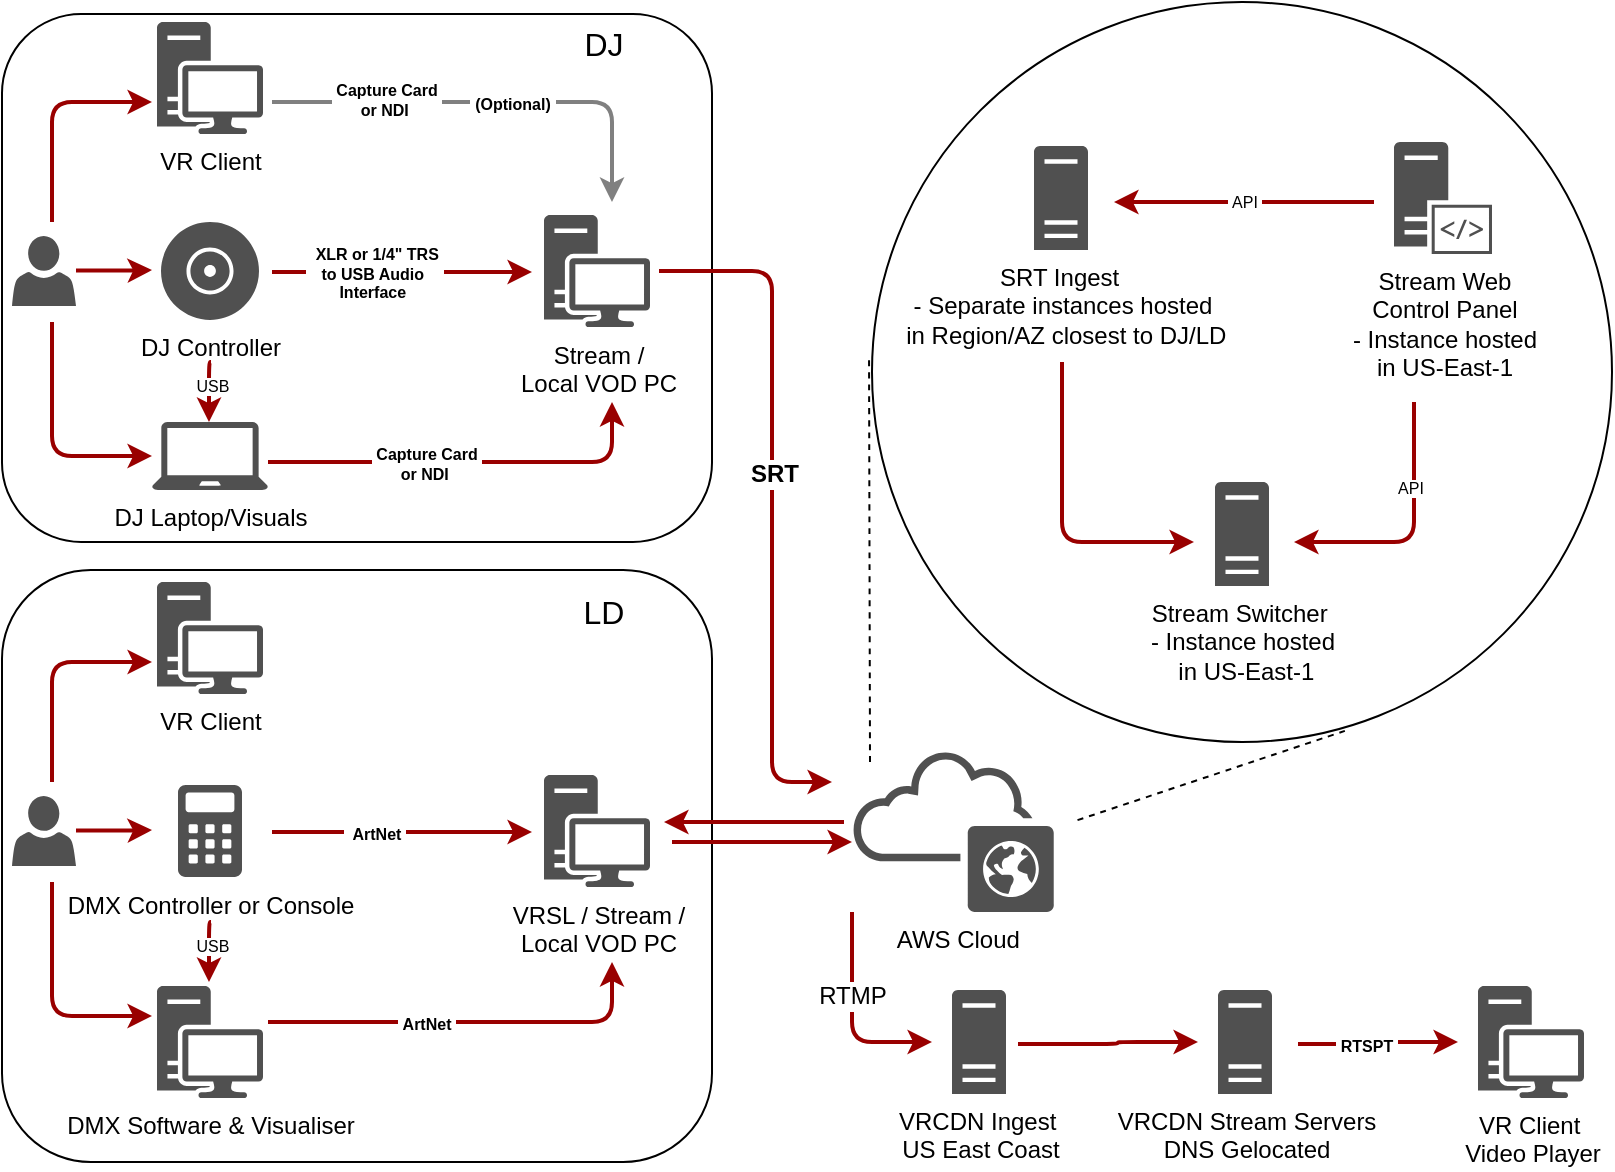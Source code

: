 <mxfile version="24.7.6">
  <diagram name="Page-1" id="c7558073-3199-34d8-9f00-42111426c3f3">
    <mxGraphModel dx="1102" dy="573" grid="1" gridSize="10" guides="1" tooltips="1" connect="1" arrows="1" fold="1" page="1" pageScale="1" pageWidth="826" pageHeight="1169" background="none" math="0" shadow="0">
      <root>
        <mxCell id="0" />
        <mxCell id="1" parent="0" />
        <mxCell id="5zzfdvalp0ISnl_wuwMz-143" value="" style="ellipse;whiteSpace=wrap;html=1;aspect=fixed;" vertex="1" parent="1">
          <mxGeometry x="450" y="10" width="370" height="370" as="geometry" />
        </mxCell>
        <mxCell id="5zzfdvalp0ISnl_wuwMz-177" value="" style="rounded=1;whiteSpace=wrap;html=1;" vertex="1" parent="1">
          <mxGeometry x="15" y="294" width="355" height="296" as="geometry" />
        </mxCell>
        <mxCell id="5zzfdvalp0ISnl_wuwMz-176" value="" style="rounded=1;whiteSpace=wrap;html=1;" vertex="1" parent="1">
          <mxGeometry x="15" y="16" width="355" height="264" as="geometry" />
        </mxCell>
        <mxCell id="65" value="" style="edgeStyle=elbowEdgeStyle;elbow=horizontal;strokeColor=#808080;strokeWidth=2" parent="1" edge="1">
          <mxGeometry width="100" height="100" relative="1" as="geometry">
            <mxPoint x="150" y="60" as="sourcePoint" />
            <mxPoint x="320" y="110" as="targetPoint" />
            <Array as="points">
              <mxPoint x="320" y="60" />
            </Array>
          </mxGeometry>
        </mxCell>
        <mxCell id="5zzfdvalp0ISnl_wuwMz-123" value="&lt;div&gt;&lt;b&gt;&amp;nbsp;Capture Card&amp;nbsp;&lt;/b&gt;&lt;/div&gt;&lt;div&gt;&lt;b&gt;or NDI&amp;nbsp; &lt;/b&gt;&lt;/div&gt;" style="edgeLabel;html=1;align=center;verticalAlign=middle;resizable=0;points=[];fontSize=8;" vertex="1" connectable="0" parent="65">
          <mxGeometry x="-0.487" y="1" relative="1" as="geometry">
            <mxPoint as="offset" />
          </mxGeometry>
        </mxCell>
        <mxCell id="5zzfdvalp0ISnl_wuwMz-138" value="&amp;nbsp;(Optional)&amp;nbsp; " style="edgeLabel;html=1;align=center;verticalAlign=middle;resizable=0;points=[];fontSize=8;fontStyle=1" vertex="1" connectable="0" parent="65">
          <mxGeometry x="0.09" y="-1" relative="1" as="geometry">
            <mxPoint as="offset" />
          </mxGeometry>
        </mxCell>
        <mxCell id="5zzfdvalp0ISnl_wuwMz-98" value="&lt;div&gt;&amp;nbsp;AWS Cloud&lt;br&gt;&lt;/div&gt;" style="sketch=0;pointerEvents=1;shadow=0;dashed=0;html=1;strokeColor=none;fillColor=#505050;labelPosition=center;verticalLabelPosition=bottom;outlineConnect=0;verticalAlign=top;align=center;shape=mxgraph.office.clouds.public_cloud;" vertex="1" parent="1">
          <mxGeometry x="440" y="384" width="101" height="81" as="geometry" />
        </mxCell>
        <mxCell id="5zzfdvalp0ISnl_wuwMz-101" value="VR Client" style="sketch=0;pointerEvents=1;shadow=0;dashed=0;html=1;strokeColor=none;fillColor=#505050;labelPosition=center;verticalLabelPosition=bottom;verticalAlign=top;outlineConnect=0;align=center;shape=mxgraph.office.devices.workstation;" vertex="1" parent="1">
          <mxGeometry x="92.5" y="20" width="53" height="56" as="geometry" />
        </mxCell>
        <mxCell id="5zzfdvalp0ISnl_wuwMz-102" value="" style="sketch=0;pointerEvents=1;shadow=0;dashed=0;html=1;strokeColor=none;fillColor=#505050;labelPosition=center;verticalLabelPosition=bottom;verticalAlign=top;outlineConnect=0;align=center;shape=mxgraph.office.users.user;" vertex="1" parent="1">
          <mxGeometry x="20" y="127" width="32" height="35" as="geometry" />
        </mxCell>
        <mxCell id="5zzfdvalp0ISnl_wuwMz-110" value="&lt;div&gt;DJ Laptop/Visuals&lt;/div&gt;" style="sketch=0;pointerEvents=1;shadow=0;dashed=0;html=1;strokeColor=none;fillColor=#505050;labelPosition=center;verticalLabelPosition=bottom;verticalAlign=top;outlineConnect=0;align=center;shape=mxgraph.office.devices.laptop;" vertex="1" parent="1">
          <mxGeometry x="90" y="220" width="58" height="34" as="geometry" />
        </mxCell>
        <mxCell id="5zzfdvalp0ISnl_wuwMz-121" value="" style="edgeStyle=elbowEdgeStyle;elbow=horizontal;strokeColor=#990000;strokeWidth=2" edge="1" parent="1">
          <mxGeometry width="100" height="100" relative="1" as="geometry">
            <mxPoint x="148" y="240" as="sourcePoint" />
            <mxPoint x="320" y="210" as="targetPoint" />
            <Array as="points">
              <mxPoint x="320" y="230" />
            </Array>
          </mxGeometry>
        </mxCell>
        <mxCell id="5zzfdvalp0ISnl_wuwMz-122" value="&lt;div&gt;&lt;b&gt;&amp;nbsp;Capture Card&amp;nbsp;&lt;/b&gt;&lt;/div&gt;&lt;div&gt;&lt;b&gt;or NDI&amp;nbsp; &lt;/b&gt;&lt;/div&gt;" style="edgeLabel;html=1;align=center;verticalAlign=middle;resizable=0;points=[];fontSize=8;" vertex="1" connectable="0" parent="5zzfdvalp0ISnl_wuwMz-121">
          <mxGeometry x="-0.218" y="-1" relative="1" as="geometry">
            <mxPoint as="offset" />
          </mxGeometry>
        </mxCell>
        <mxCell id="5zzfdvalp0ISnl_wuwMz-124" value="" style="edgeStyle=elbowEdgeStyle;elbow=horizontal;strokeColor=#990000;strokeWidth=2" edge="1" parent="1">
          <mxGeometry width="100" height="100" relative="1" as="geometry">
            <mxPoint x="150" y="145" as="sourcePoint" />
            <mxPoint x="280" y="145" as="targetPoint" />
            <Array as="points">
              <mxPoint x="230" y="250" />
            </Array>
          </mxGeometry>
        </mxCell>
        <mxCell id="5zzfdvalp0ISnl_wuwMz-125" value="&lt;div&gt;&lt;b&gt;&amp;nbsp; XLR or 1/4&quot; TRS&amp;nbsp;&lt;/b&gt;&lt;/div&gt;&lt;div&gt;&lt;b&gt;to USB Audio&amp;nbsp;&lt;/b&gt;&lt;/div&gt;&lt;div&gt;&lt;b&gt;Interface&amp;nbsp; &lt;br&gt;&lt;/b&gt;&lt;/div&gt;" style="edgeLabel;html=1;align=center;verticalAlign=middle;resizable=0;points=[];fontSize=8;" vertex="1" connectable="0" parent="5zzfdvalp0ISnl_wuwMz-124">
          <mxGeometry x="-0.218" y="-1" relative="1" as="geometry">
            <mxPoint as="offset" />
          </mxGeometry>
        </mxCell>
        <mxCell id="5zzfdvalp0ISnl_wuwMz-126" value="" style="edgeStyle=elbowEdgeStyle;elbow=horizontal;strokeColor=#990000;strokeWidth=2" edge="1" parent="1">
          <mxGeometry width="100" height="100" relative="1" as="geometry">
            <mxPoint x="40" y="120" as="sourcePoint" />
            <mxPoint x="90" y="60" as="targetPoint" />
            <Array as="points">
              <mxPoint x="40" y="60" />
            </Array>
          </mxGeometry>
        </mxCell>
        <mxCell id="5zzfdvalp0ISnl_wuwMz-128" value="" style="edgeStyle=elbowEdgeStyle;elbow=horizontal;strokeColor=#990000;strokeWidth=2" edge="1" parent="1" target="5zzfdvalp0ISnl_wuwMz-110">
          <mxGeometry width="100" height="100" relative="1" as="geometry">
            <mxPoint x="40" y="170" as="sourcePoint" />
            <mxPoint x="105" y="232.5" as="targetPoint" />
            <Array as="points">
              <mxPoint x="40" y="237" />
            </Array>
          </mxGeometry>
        </mxCell>
        <mxCell id="5zzfdvalp0ISnl_wuwMz-129" value="" style="edgeStyle=elbowEdgeStyle;elbow=horizontal;strokeColor=#990000;strokeWidth=2" edge="1" parent="1">
          <mxGeometry width="100" height="100" relative="1" as="geometry">
            <mxPoint x="52" y="144.26" as="sourcePoint" />
            <mxPoint x="90" y="144" as="targetPoint" />
            <Array as="points">
              <mxPoint x="80" y="144.26" />
            </Array>
          </mxGeometry>
        </mxCell>
        <mxCell id="5zzfdvalp0ISnl_wuwMz-97" value="Stream / &lt;br&gt;Local VOD PC" style="sketch=0;pointerEvents=1;shadow=0;dashed=0;html=1;strokeColor=none;fillColor=#505050;labelPosition=center;verticalLabelPosition=bottom;verticalAlign=top;outlineConnect=0;align=center;shape=mxgraph.office.devices.workstation;" vertex="1" parent="1">
          <mxGeometry x="286" y="116.5" width="53" height="56" as="geometry" />
        </mxCell>
        <mxCell id="5zzfdvalp0ISnl_wuwMz-96" value="&lt;div&gt;DJ Controller&lt;/div&gt;" style="sketch=0;pointerEvents=1;shadow=0;dashed=0;html=1;strokeColor=none;fillColor=#505050;labelPosition=center;verticalLabelPosition=bottom;verticalAlign=top;outlineConnect=0;align=center;shape=mxgraph.office.devices.cd_dvd;" vertex="1" parent="1">
          <mxGeometry x="94.5" y="120" width="49" height="49" as="geometry" />
        </mxCell>
        <mxCell id="5zzfdvalp0ISnl_wuwMz-130" value="" style="edgeStyle=elbowEdgeStyle;elbow=horizontal;strokeColor=#990000;strokeWidth=2" edge="1" parent="1">
          <mxGeometry width="100" height="100" relative="1" as="geometry">
            <mxPoint x="343.5" y="144.52" as="sourcePoint" />
            <mxPoint x="430" y="400" as="targetPoint" />
            <Array as="points">
              <mxPoint x="400" y="270" />
            </Array>
          </mxGeometry>
        </mxCell>
        <mxCell id="5zzfdvalp0ISnl_wuwMz-137" value="&amp;nbsp;SRT&amp;nbsp; " style="edgeLabel;html=1;align=center;verticalAlign=middle;resizable=0;points=[];fontSize=12;fontStyle=1" vertex="1" connectable="0" parent="5zzfdvalp0ISnl_wuwMz-130">
          <mxGeometry x="-0.078" y="1" relative="1" as="geometry">
            <mxPoint as="offset" />
          </mxGeometry>
        </mxCell>
        <mxCell id="5zzfdvalp0ISnl_wuwMz-135" value="" style="edgeStyle=elbowEdgeStyle;elbow=horizontal;strokeColor=#990000;strokeWidth=2" edge="1" parent="1" target="5zzfdvalp0ISnl_wuwMz-110">
          <mxGeometry width="100" height="100" relative="1" as="geometry">
            <mxPoint x="119.5" y="190" as="sourcePoint" />
            <mxPoint x="119" y="210" as="targetPoint" />
            <Array as="points">
              <mxPoint x="118.5" y="190" />
            </Array>
          </mxGeometry>
        </mxCell>
        <mxCell id="5zzfdvalp0ISnl_wuwMz-136" value="USB" style="edgeLabel;html=1;align=center;verticalAlign=middle;resizable=0;points=[];fontSize=8;" vertex="1" connectable="0" parent="5zzfdvalp0ISnl_wuwMz-135">
          <mxGeometry x="-0.146" y="1" relative="1" as="geometry">
            <mxPoint as="offset" />
          </mxGeometry>
        </mxCell>
        <mxCell id="5zzfdvalp0ISnl_wuwMz-144" value="" style="endArrow=none;dashed=1;html=1;rounded=0;fontSize=12;startSize=8;endSize=8;curved=1;entryX=-0.004;entryY=0.477;entryDx=0;entryDy=0;entryPerimeter=0;" edge="1" parent="1" target="5zzfdvalp0ISnl_wuwMz-143">
          <mxGeometry width="50" height="50" relative="1" as="geometry">
            <mxPoint x="449" y="390" as="sourcePoint" />
            <mxPoint x="450" y="320" as="targetPoint" />
          </mxGeometry>
        </mxCell>
        <mxCell id="5zzfdvalp0ISnl_wuwMz-145" value="" style="endArrow=none;dashed=1;html=1;rounded=0;fontSize=12;startSize=8;endSize=8;curved=1;exitX=0.639;exitY=0.985;exitDx=0;exitDy=0;exitPerimeter=0;" edge="1" parent="1" source="5zzfdvalp0ISnl_wuwMz-143">
          <mxGeometry width="50" height="50" relative="1" as="geometry">
            <mxPoint x="783.41" y="356.17" as="sourcePoint" />
            <mxPoint x="550" y="420" as="targetPoint" />
          </mxGeometry>
        </mxCell>
        <mxCell id="5zzfdvalp0ISnl_wuwMz-99" value="&lt;div&gt;Stream Web&lt;/div&gt;&lt;div&gt;Control Panel&lt;br&gt;- Instance hosted&lt;br&gt;in US-East-1&lt;br&gt;&lt;/div&gt;" style="sketch=0;pointerEvents=1;shadow=0;dashed=0;html=1;strokeColor=none;fillColor=#505050;labelPosition=center;verticalLabelPosition=bottom;verticalAlign=top;outlineConnect=0;align=center;shape=mxgraph.office.servers.server_side_code;" vertex="1" parent="1">
          <mxGeometry x="711" y="80" width="49" height="56" as="geometry" />
        </mxCell>
        <mxCell id="5zzfdvalp0ISnl_wuwMz-100" value="&lt;div&gt;SRT Ingest&amp;nbsp;&lt;/div&gt;&lt;div&gt;- Separate instances hosted&lt;/div&gt;&lt;div&gt;&amp;nbsp;in Region/AZ closest to DJ/LD&lt;/div&gt;" style="sketch=0;pointerEvents=1;shadow=0;dashed=0;html=1;strokeColor=none;fillColor=#505050;labelPosition=center;verticalLabelPosition=bottom;verticalAlign=top;outlineConnect=0;align=center;shape=mxgraph.office.servers.server_generic;" vertex="1" parent="1">
          <mxGeometry x="531" y="82" width="27" height="52" as="geometry" />
        </mxCell>
        <mxCell id="5zzfdvalp0ISnl_wuwMz-146" value="&lt;div&gt;Stream Switcher&amp;nbsp;&lt;/div&gt;&lt;div&gt;- Instance hosted&lt;/div&gt;&lt;div&gt;&amp;nbsp;in US-East-1&lt;/div&gt;" style="sketch=0;pointerEvents=1;shadow=0;dashed=0;html=1;strokeColor=none;fillColor=#505050;labelPosition=center;verticalLabelPosition=bottom;verticalAlign=top;outlineConnect=0;align=center;shape=mxgraph.office.servers.server_generic;" vertex="1" parent="1">
          <mxGeometry x="621.5" y="250" width="27" height="52" as="geometry" />
        </mxCell>
        <mxCell id="5zzfdvalp0ISnl_wuwMz-147" value="" style="edgeStyle=elbowEdgeStyle;elbow=horizontal;strokeColor=#990000;strokeWidth=2" edge="1" parent="1">
          <mxGeometry width="100" height="100" relative="1" as="geometry">
            <mxPoint x="545" y="190" as="sourcePoint" />
            <mxPoint x="611" y="280" as="targetPoint" />
            <Array as="points">
              <mxPoint x="545" y="190" />
            </Array>
          </mxGeometry>
        </mxCell>
        <mxCell id="5zzfdvalp0ISnl_wuwMz-149" value="" style="edgeStyle=elbowEdgeStyle;elbow=horizontal;strokeColor=#990000;strokeWidth=2" edge="1" parent="1">
          <mxGeometry width="100" height="100" relative="1" as="geometry">
            <mxPoint x="721" y="210" as="sourcePoint" />
            <mxPoint x="661" y="280" as="targetPoint" />
            <Array as="points">
              <mxPoint x="721" y="286" />
            </Array>
          </mxGeometry>
        </mxCell>
        <mxCell id="5zzfdvalp0ISnl_wuwMz-152" value="API" style="edgeLabel;html=1;align=center;verticalAlign=middle;resizable=0;points=[];fontSize=8;" vertex="1" connectable="0" parent="5zzfdvalp0ISnl_wuwMz-149">
          <mxGeometry x="-0.35" y="-2" relative="1" as="geometry">
            <mxPoint as="offset" />
          </mxGeometry>
        </mxCell>
        <mxCell id="5zzfdvalp0ISnl_wuwMz-150" value="" style="edgeStyle=elbowEdgeStyle;elbow=horizontal;strokeColor=#990000;strokeWidth=2" edge="1" parent="1">
          <mxGeometry width="100" height="100" relative="1" as="geometry">
            <mxPoint x="701" y="110" as="sourcePoint" />
            <mxPoint x="571" y="110" as="targetPoint" />
            <Array as="points">
              <mxPoint x="641" y="110" />
            </Array>
          </mxGeometry>
        </mxCell>
        <mxCell id="5zzfdvalp0ISnl_wuwMz-151" value="&amp;nbsp;API&amp;nbsp; " style="edgeLabel;html=1;align=center;verticalAlign=middle;resizable=0;points=[];fontSize=8;" vertex="1" connectable="0" parent="5zzfdvalp0ISnl_wuwMz-150">
          <mxGeometry x="-0.002" relative="1" as="geometry">
            <mxPoint as="offset" />
          </mxGeometry>
        </mxCell>
        <mxCell id="5zzfdvalp0ISnl_wuwMz-157" value="VR Client" style="sketch=0;pointerEvents=1;shadow=0;dashed=0;html=1;strokeColor=none;fillColor=#505050;labelPosition=center;verticalLabelPosition=bottom;verticalAlign=top;outlineConnect=0;align=center;shape=mxgraph.office.devices.workstation;" vertex="1" parent="1">
          <mxGeometry x="92.5" y="300" width="53" height="56" as="geometry" />
        </mxCell>
        <mxCell id="5zzfdvalp0ISnl_wuwMz-158" value="" style="sketch=0;pointerEvents=1;shadow=0;dashed=0;html=1;strokeColor=none;fillColor=#505050;labelPosition=center;verticalLabelPosition=bottom;verticalAlign=top;outlineConnect=0;align=center;shape=mxgraph.office.users.user;" vertex="1" parent="1">
          <mxGeometry x="20" y="407" width="32" height="35" as="geometry" />
        </mxCell>
        <mxCell id="5zzfdvalp0ISnl_wuwMz-160" value="" style="edgeStyle=elbowEdgeStyle;elbow=horizontal;strokeColor=#990000;strokeWidth=2" edge="1" parent="1">
          <mxGeometry width="100" height="100" relative="1" as="geometry">
            <mxPoint x="148" y="520" as="sourcePoint" />
            <mxPoint x="320" y="490" as="targetPoint" />
            <Array as="points">
              <mxPoint x="320" y="510" />
            </Array>
          </mxGeometry>
        </mxCell>
        <mxCell id="5zzfdvalp0ISnl_wuwMz-161" value="&lt;div&gt;&lt;b&gt;&amp;nbsp;ArtNet&amp;nbsp; &lt;/b&gt;&lt;/div&gt;" style="edgeLabel;html=1;align=center;verticalAlign=middle;resizable=0;points=[];fontSize=8;" vertex="1" connectable="0" parent="5zzfdvalp0ISnl_wuwMz-160">
          <mxGeometry x="-0.218" y="-1" relative="1" as="geometry">
            <mxPoint as="offset" />
          </mxGeometry>
        </mxCell>
        <mxCell id="5zzfdvalp0ISnl_wuwMz-162" value="" style="edgeStyle=elbowEdgeStyle;elbow=horizontal;strokeColor=#990000;strokeWidth=2" edge="1" parent="1">
          <mxGeometry width="100" height="100" relative="1" as="geometry">
            <mxPoint x="150" y="425" as="sourcePoint" />
            <mxPoint x="280" y="425" as="targetPoint" />
            <Array as="points">
              <mxPoint x="230" y="530" />
            </Array>
          </mxGeometry>
        </mxCell>
        <mxCell id="5zzfdvalp0ISnl_wuwMz-163" value="&lt;div&gt;&lt;b&gt;&amp;nbsp; ArtNet&amp;nbsp; &lt;br&gt;&lt;/b&gt;&lt;/div&gt;" style="edgeLabel;html=1;align=center;verticalAlign=middle;resizable=0;points=[];fontSize=8;" vertex="1" connectable="0" parent="5zzfdvalp0ISnl_wuwMz-162">
          <mxGeometry x="-0.218" y="-1" relative="1" as="geometry">
            <mxPoint as="offset" />
          </mxGeometry>
        </mxCell>
        <mxCell id="5zzfdvalp0ISnl_wuwMz-164" value="" style="edgeStyle=elbowEdgeStyle;elbow=horizontal;strokeColor=#990000;strokeWidth=2" edge="1" parent="1">
          <mxGeometry width="100" height="100" relative="1" as="geometry">
            <mxPoint x="40" y="400" as="sourcePoint" />
            <mxPoint x="90" y="340" as="targetPoint" />
            <Array as="points">
              <mxPoint x="40" y="340" />
            </Array>
          </mxGeometry>
        </mxCell>
        <mxCell id="5zzfdvalp0ISnl_wuwMz-165" value="" style="edgeStyle=elbowEdgeStyle;elbow=horizontal;strokeColor=#990000;strokeWidth=2" edge="1" parent="1">
          <mxGeometry width="100" height="100" relative="1" as="geometry">
            <mxPoint x="40" y="450" as="sourcePoint" />
            <mxPoint x="90" y="517" as="targetPoint" />
            <Array as="points">
              <mxPoint x="40" y="517" />
            </Array>
          </mxGeometry>
        </mxCell>
        <mxCell id="5zzfdvalp0ISnl_wuwMz-166" value="" style="edgeStyle=elbowEdgeStyle;elbow=horizontal;strokeColor=#990000;strokeWidth=2" edge="1" parent="1">
          <mxGeometry width="100" height="100" relative="1" as="geometry">
            <mxPoint x="52" y="424.26" as="sourcePoint" />
            <mxPoint x="90" y="424" as="targetPoint" />
            <Array as="points">
              <mxPoint x="80" y="424.26" />
            </Array>
          </mxGeometry>
        </mxCell>
        <mxCell id="5zzfdvalp0ISnl_wuwMz-167" value="VRSL / Stream / &lt;br&gt;Local VOD PC" style="sketch=0;pointerEvents=1;shadow=0;dashed=0;html=1;strokeColor=none;fillColor=#505050;labelPosition=center;verticalLabelPosition=bottom;verticalAlign=top;outlineConnect=0;align=center;shape=mxgraph.office.devices.workstation;" vertex="1" parent="1">
          <mxGeometry x="286" y="396.5" width="53" height="56" as="geometry" />
        </mxCell>
        <mxCell id="5zzfdvalp0ISnl_wuwMz-170" value="" style="edgeStyle=elbowEdgeStyle;elbow=horizontal;strokeColor=#990000;strokeWidth=2" edge="1" parent="1">
          <mxGeometry width="100" height="100" relative="1" as="geometry">
            <mxPoint x="119.5" y="470" as="sourcePoint" />
            <mxPoint x="118.5" y="500" as="targetPoint" />
            <Array as="points">
              <mxPoint x="118.5" y="470" />
            </Array>
          </mxGeometry>
        </mxCell>
        <mxCell id="5zzfdvalp0ISnl_wuwMz-171" value="USB" style="edgeLabel;html=1;align=center;verticalAlign=middle;resizable=0;points=[];fontSize=8;" vertex="1" connectable="0" parent="5zzfdvalp0ISnl_wuwMz-170">
          <mxGeometry x="-0.146" y="1" relative="1" as="geometry">
            <mxPoint as="offset" />
          </mxGeometry>
        </mxCell>
        <mxCell id="5zzfdvalp0ISnl_wuwMz-172" value="DMX Controller or Console" style="sketch=0;pointerEvents=1;shadow=0;dashed=0;html=1;strokeColor=none;fillColor=#505050;labelPosition=center;verticalLabelPosition=bottom;verticalAlign=top;outlineConnect=0;align=center;shape=mxgraph.office.concepts.calculator;" vertex="1" parent="1">
          <mxGeometry x="103" y="401.5" width="32" height="46" as="geometry" />
        </mxCell>
        <mxCell id="5zzfdvalp0ISnl_wuwMz-173" value="DMX Software &amp;amp; Visualiser" style="sketch=0;pointerEvents=1;shadow=0;dashed=0;html=1;strokeColor=none;fillColor=#505050;labelPosition=center;verticalLabelPosition=bottom;verticalAlign=top;outlineConnect=0;align=center;shape=mxgraph.office.devices.workstation;" vertex="1" parent="1">
          <mxGeometry x="92.5" y="502" width="53" height="56" as="geometry" />
        </mxCell>
        <mxCell id="5zzfdvalp0ISnl_wuwMz-178" value="DJ" style="text;strokeColor=none;fillColor=none;html=1;align=center;verticalAlign=middle;whiteSpace=wrap;rounded=0;fontSize=16;" vertex="1" parent="1">
          <mxGeometry x="286" y="16" width="60" height="30" as="geometry" />
        </mxCell>
        <mxCell id="5zzfdvalp0ISnl_wuwMz-179" value="LD" style="text;strokeColor=none;fillColor=none;html=1;align=center;verticalAlign=middle;whiteSpace=wrap;rounded=0;fontSize=16;" vertex="1" parent="1">
          <mxGeometry x="286" y="300" width="60" height="30" as="geometry" />
        </mxCell>
        <mxCell id="5zzfdvalp0ISnl_wuwMz-181" value="" style="edgeStyle=elbowEdgeStyle;elbow=horizontal;strokeColor=#990000;strokeWidth=2" edge="1" parent="1">
          <mxGeometry width="100" height="100" relative="1" as="geometry">
            <mxPoint x="436" y="420" as="sourcePoint" />
            <mxPoint x="346" y="420" as="targetPoint" />
            <Array as="points">
              <mxPoint x="406" y="420" />
            </Array>
          </mxGeometry>
        </mxCell>
        <mxCell id="5zzfdvalp0ISnl_wuwMz-184" value="" style="edgeStyle=elbowEdgeStyle;elbow=horizontal;strokeColor=#990000;strokeWidth=2" edge="1" parent="1">
          <mxGeometry width="100" height="100" relative="1" as="geometry">
            <mxPoint x="350" y="430" as="sourcePoint" />
            <mxPoint x="440" y="430" as="targetPoint" />
            <Array as="points">
              <mxPoint x="420" y="430" />
            </Array>
          </mxGeometry>
        </mxCell>
        <mxCell id="5zzfdvalp0ISnl_wuwMz-186" value="&lt;div&gt;VRCDN Ingest&amp;nbsp;&lt;/div&gt;&lt;div&gt;US East Coast&lt;/div&gt;" style="sketch=0;pointerEvents=1;shadow=0;dashed=0;html=1;strokeColor=none;fillColor=#505050;labelPosition=center;verticalLabelPosition=bottom;verticalAlign=top;outlineConnect=0;align=center;shape=mxgraph.office.servers.server_generic;" vertex="1" parent="1">
          <mxGeometry x="490" y="504" width="27" height="52" as="geometry" />
        </mxCell>
        <mxCell id="5zzfdvalp0ISnl_wuwMz-187" value="" style="edgeStyle=elbowEdgeStyle;elbow=horizontal;strokeColor=#990000;strokeWidth=2" edge="1" parent="1" source="5zzfdvalp0ISnl_wuwMz-98">
          <mxGeometry width="100" height="100" relative="1" as="geometry">
            <mxPoint x="430" y="450" as="sourcePoint" />
            <mxPoint x="480" y="530" as="targetPoint" />
            <Array as="points">
              <mxPoint x="440" y="530" />
              <mxPoint x="440" y="540" />
            </Array>
          </mxGeometry>
        </mxCell>
        <mxCell id="5zzfdvalp0ISnl_wuwMz-193" value="RTMP" style="edgeLabel;html=1;align=center;verticalAlign=middle;resizable=0;points=[];fontSize=12;" vertex="1" connectable="0" parent="5zzfdvalp0ISnl_wuwMz-187">
          <mxGeometry x="-0.206" relative="1" as="geometry">
            <mxPoint as="offset" />
          </mxGeometry>
        </mxCell>
        <mxCell id="5zzfdvalp0ISnl_wuwMz-188" value="&lt;div&gt;VRCDN Stream Servers&lt;/div&gt;&lt;div&gt;DNS Gelocated&lt;br&gt;&lt;/div&gt;" style="sketch=0;pointerEvents=1;shadow=0;dashed=0;html=1;strokeColor=none;fillColor=#505050;labelPosition=center;verticalLabelPosition=bottom;verticalAlign=top;outlineConnect=0;align=center;shape=mxgraph.office.servers.server_generic;" vertex="1" parent="1">
          <mxGeometry x="623" y="504" width="27" height="52" as="geometry" />
        </mxCell>
        <mxCell id="5zzfdvalp0ISnl_wuwMz-189" value="&lt;div&gt;VR Client&amp;nbsp;&lt;/div&gt;&lt;div&gt;Video Player&lt;/div&gt;" style="sketch=0;pointerEvents=1;shadow=0;dashed=0;html=1;strokeColor=none;fillColor=#505050;labelPosition=center;verticalLabelPosition=bottom;verticalAlign=top;outlineConnect=0;align=center;shape=mxgraph.office.devices.workstation;" vertex="1" parent="1">
          <mxGeometry x="753" y="502" width="53" height="56" as="geometry" />
        </mxCell>
        <mxCell id="5zzfdvalp0ISnl_wuwMz-190" value="" style="edgeStyle=elbowEdgeStyle;elbow=horizontal;strokeColor=#990000;strokeWidth=2" edge="1" parent="1">
          <mxGeometry width="100" height="100" relative="1" as="geometry">
            <mxPoint x="523" y="531" as="sourcePoint" />
            <mxPoint x="613" y="530" as="targetPoint" />
            <Array as="points">
              <mxPoint x="573" y="531" />
            </Array>
          </mxGeometry>
        </mxCell>
        <mxCell id="5zzfdvalp0ISnl_wuwMz-191" value="" style="edgeStyle=elbowEdgeStyle;elbow=horizontal;strokeColor=#990000;strokeWidth=2" edge="1" parent="1">
          <mxGeometry width="100" height="100" relative="1" as="geometry">
            <mxPoint x="663" y="531" as="sourcePoint" />
            <mxPoint x="743" y="530" as="targetPoint" />
            <Array as="points">
              <mxPoint x="703" y="531" />
            </Array>
          </mxGeometry>
        </mxCell>
        <mxCell id="5zzfdvalp0ISnl_wuwMz-192" value="&lt;b&gt;&amp;nbsp;RTSPT&amp;nbsp; &lt;br&gt;&lt;/b&gt;" style="edgeLabel;html=1;align=center;verticalAlign=middle;resizable=0;points=[];fontSize=8;" vertex="1" connectable="0" parent="5zzfdvalp0ISnl_wuwMz-191">
          <mxGeometry x="-0.179" y="-1" relative="1" as="geometry">
            <mxPoint as="offset" />
          </mxGeometry>
        </mxCell>
      </root>
    </mxGraphModel>
  </diagram>
</mxfile>

